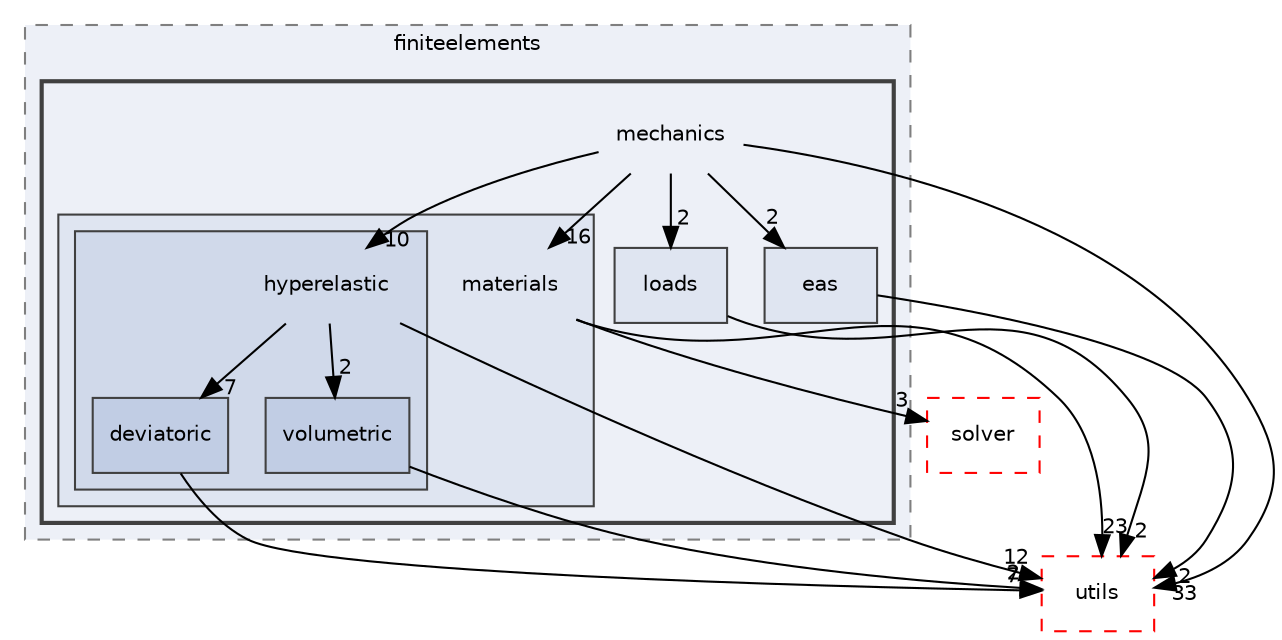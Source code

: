 digraph "mechanics"
{
 // LATEX_PDF_SIZE
  edge [fontname="Helvetica",fontsize="10",labelfontname="Helvetica",labelfontsize="10"];
  node [fontname="Helvetica",fontsize="10",shape=record];
  compound=true
  subgraph clusterdir_f5e28093cb075fb92f2345f7d8607df6 {
    graph [ bgcolor="#edf0f7", pencolor="grey50", style="filled,dashed,", label="finiteelements", fontname="Helvetica", fontsize="10", URL="dir_f5e28093cb075fb92f2345f7d8607df6.html"]
  subgraph clusterdir_d9d7fab038fcca5270fe0241ec433d4d {
    graph [ bgcolor="#edf0f7", pencolor="grey25", style="filled,bold,", label="", fontname="Helvetica", fontsize="10", URL="dir_d9d7fab038fcca5270fe0241ec433d4d.html"]
    dir_d9d7fab038fcca5270fe0241ec433d4d [shape=plaintext, label="mechanics"];
  dir_8255788c45776b878bdf90a74000e4e1 [shape=box, label="eas", style="filled,", fillcolor="#dfe5f1", color="grey25", URL="dir_8255788c45776b878bdf90a74000e4e1.html"];
  dir_31d7c48772b4fae367539a6092b906a8 [shape=box, label="loads", style="filled,", fillcolor="#dfe5f1", color="grey25", URL="dir_31d7c48772b4fae367539a6092b906a8.html"];
  subgraph clusterdir_fc403fdb7d4f9d9b203e31bf1b8a15f4 {
    graph [ bgcolor="#dfe5f1", pencolor="grey25", style="filled,", label="", fontname="Helvetica", fontsize="10", URL="dir_fc403fdb7d4f9d9b203e31bf1b8a15f4.html"]
    dir_fc403fdb7d4f9d9b203e31bf1b8a15f4 [shape=plaintext, label="materials"];
  subgraph clusterdir_a03d0955ec786907fd5e2d9460a59b20 {
    graph [ bgcolor="#d0d9ea", pencolor="grey25", style="filled,", label="", fontname="Helvetica", fontsize="10", URL="dir_a03d0955ec786907fd5e2d9460a59b20.html"]
    dir_a03d0955ec786907fd5e2d9460a59b20 [shape=plaintext, label="hyperelastic"];
  dir_4ba2a7935bd4322f95edc73c65047dcd [shape=box, label="deviatoric", style="filled,", fillcolor="#c1cde4", color="grey25", URL="dir_4ba2a7935bd4322f95edc73c65047dcd.html"];
  dir_e24c925cb0f035293ddb71c6b0ba176b [shape=box, label="volumetric", style="filled,", fillcolor="#c1cde4", color="grey25", URL="dir_e24c925cb0f035293ddb71c6b0ba176b.html"];
  }
  }
  }
  }
  dir_26588bed129c997bc132e8888f2113fa [shape=box, label="solver", style="dashed,", fillcolor="#edf0f7", color="red", URL="dir_26588bed129c997bc132e8888f2113fa.html"];
  dir_36505a9bfb81f81ed7a4e794d4cf597e [shape=box, label="utils", style="dashed,", fillcolor="#edf0f7", color="red", URL="dir_36505a9bfb81f81ed7a4e794d4cf597e.html"];
  dir_d9d7fab038fcca5270fe0241ec433d4d->dir_31d7c48772b4fae367539a6092b906a8 [headlabel="2", labeldistance=1.5 headhref="dir_000026_000023.html"];
  dir_d9d7fab038fcca5270fe0241ec433d4d->dir_36505a9bfb81f81ed7a4e794d4cf597e [headlabel="33", labeldistance=1.5 headhref="dir_000026_000033.html"];
  dir_d9d7fab038fcca5270fe0241ec433d4d->dir_8255788c45776b878bdf90a74000e4e1 [headlabel="2", labeldistance=1.5 headhref="dir_000026_000010.html"];
  dir_d9d7fab038fcca5270fe0241ec433d4d->dir_a03d0955ec786907fd5e2d9460a59b20 [headlabel="10", labeldistance=1.5 headhref="dir_000026_000015.html"];
  dir_d9d7fab038fcca5270fe0241ec433d4d->dir_fc403fdb7d4f9d9b203e31bf1b8a15f4 [headlabel="16", labeldistance=1.5 headhref="dir_000026_000024.html"];
  dir_8255788c45776b878bdf90a74000e4e1->dir_36505a9bfb81f81ed7a4e794d4cf597e [headlabel="2", labeldistance=1.5 headhref="dir_000010_000033.html"];
  dir_31d7c48772b4fae367539a6092b906a8->dir_36505a9bfb81f81ed7a4e794d4cf597e [headlabel="2", labeldistance=1.5 headhref="dir_000023_000033.html"];
  dir_fc403fdb7d4f9d9b203e31bf1b8a15f4->dir_26588bed129c997bc132e8888f2113fa [headlabel="3", labeldistance=1.5 headhref="dir_000024_000031.html"];
  dir_fc403fdb7d4f9d9b203e31bf1b8a15f4->dir_36505a9bfb81f81ed7a4e794d4cf597e [headlabel="23", labeldistance=1.5 headhref="dir_000024_000033.html"];
  dir_a03d0955ec786907fd5e2d9460a59b20->dir_36505a9bfb81f81ed7a4e794d4cf597e [headlabel="12", labeldistance=1.5 headhref="dir_000015_000033.html"];
  dir_a03d0955ec786907fd5e2d9460a59b20->dir_4ba2a7935bd4322f95edc73c65047dcd [headlabel="7", labeldistance=1.5 headhref="dir_000015_000005.html"];
  dir_a03d0955ec786907fd5e2d9460a59b20->dir_e24c925cb0f035293ddb71c6b0ba176b [headlabel="2", labeldistance=1.5 headhref="dir_000015_000035.html"];
  dir_4ba2a7935bd4322f95edc73c65047dcd->dir_36505a9bfb81f81ed7a4e794d4cf597e [headlabel="7", labeldistance=1.5 headhref="dir_000005_000033.html"];
  dir_e24c925cb0f035293ddb71c6b0ba176b->dir_36505a9bfb81f81ed7a4e794d4cf597e [headlabel="2", labeldistance=1.5 headhref="dir_000035_000033.html"];
}

